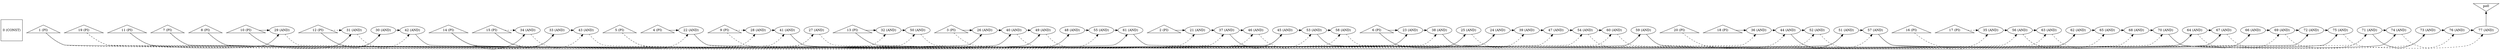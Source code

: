 digraph {
rankdir=BT;
0 [label="0 (CONST)",shape=square,style=filled,fillcolor=white]
1 [label="1 (PI)",shape=triangle,style=filled,fillcolor=white]
2 [label="2 (PI)",shape=triangle,style=filled,fillcolor=white]
3 [label="3 (PI)",shape=triangle,style=filled,fillcolor=white]
4 [label="4 (PI)",shape=triangle,style=filled,fillcolor=white]
5 [label="5 (PI)",shape=triangle,style=filled,fillcolor=white]
6 [label="6 (PI)",shape=triangle,style=filled,fillcolor=white]
7 [label="7 (PI)",shape=triangle,style=filled,fillcolor=white]
8 [label="8 (PI)",shape=triangle,style=filled,fillcolor=white]
9 [label="9 (PI)",shape=triangle,style=filled,fillcolor=white]
10 [label="10 (PI)",shape=triangle,style=filled,fillcolor=white]
11 [label="11 (PI)",shape=triangle,style=filled,fillcolor=white]
12 [label="12 (PI)",shape=triangle,style=filled,fillcolor=white]
13 [label="13 (PI)",shape=triangle,style=filled,fillcolor=white]
14 [label="14 (PI)",shape=triangle,style=filled,fillcolor=white]
15 [label="15 (PI)",shape=triangle,style=filled,fillcolor=white]
16 [label="16 (PI)",shape=triangle,style=filled,fillcolor=white]
17 [label="17 (PI)",shape=triangle,style=filled,fillcolor=white]
18 [label="18 (PI)",shape=triangle,style=filled,fillcolor=white]
19 [label="19 (PI)",shape=triangle,style=filled,fillcolor=white]
20 [label="20 (PI)",shape=triangle,style=filled,fillcolor=white]
21 [label="21 (AND)",shape=ellipse,style=filled,fillcolor=white]
22 [label="37 (AND)",shape=ellipse,style=filled,fillcolor=white]
23 [label="22 (AND)",shape=ellipse,style=filled,fillcolor=white]
24 [label="45 (AND)",shape=ellipse,style=filled,fillcolor=white]
25 [label="46 (AND)",shape=ellipse,style=filled,fillcolor=white]
26 [label="53 (AND)",shape=ellipse,style=filled,fillcolor=white]
27 [label="24 (AND)",shape=ellipse,style=filled,fillcolor=white]
28 [label="25 (AND)",shape=ellipse,style=filled,fillcolor=white]
29 [label="39 (AND)",shape=ellipse,style=filled,fillcolor=white]
30 [label="27 (AND)",shape=ellipse,style=filled,fillcolor=white]
31 [label="47 (AND)",shape=ellipse,style=filled,fillcolor=white]
32 [label="29 (AND)",shape=ellipse,style=filled,fillcolor=white]
33 [label="54 (AND)",shape=ellipse,style=filled,fillcolor=white]
34 [label="32 (AND)",shape=ellipse,style=filled,fillcolor=white]
35 [label="33 (AND)",shape=ellipse,style=filled,fillcolor=white]
36 [label="34 (AND)",shape=ellipse,style=filled,fillcolor=white]
37 [label="43 (AND)",shape=ellipse,style=filled,fillcolor=white]
38 [label="50 (AND)",shape=ellipse,style=filled,fillcolor=white]
39 [label="35 (AND)",shape=ellipse,style=filled,fillcolor=white]
40 [label="56 (AND)",shape=ellipse,style=filled,fillcolor=white]
41 [label="36 (AND)",shape=ellipse,style=filled,fillcolor=white]
42 [label="44 (AND)",shape=ellipse,style=filled,fillcolor=white]
43 [label="23 (AND)",shape=ellipse,style=filled,fillcolor=white]
44 [label="38 (AND)",shape=ellipse,style=filled,fillcolor=white]
45 [label="51 (AND)",shape=ellipse,style=filled,fillcolor=white]
46 [label="52 (AND)",shape=ellipse,style=filled,fillcolor=white]
47 [label="57 (AND)",shape=ellipse,style=filled,fillcolor=white]
48 [label="64 (AND)",shape=ellipse,style=filled,fillcolor=white]
49 [label="59 (AND)",shape=ellipse,style=filled,fillcolor=white]
50 [label="66 (AND)",shape=ellipse,style=filled,fillcolor=white]
51 [label="67 (AND)",shape=ellipse,style=filled,fillcolor=white]
52 [label="69 (AND)",shape=ellipse,style=filled,fillcolor=white]
53 [label="26 (AND)",shape=ellipse,style=filled,fillcolor=white]
54 [label="40 (AND)",shape=ellipse,style=filled,fillcolor=white]
55 [label="28 (AND)",shape=ellipse,style=filled,fillcolor=white]
56 [label="41 (AND)",shape=ellipse,style=filled,fillcolor=white]
57 [label="48 (AND)",shape=ellipse,style=filled,fillcolor=white]
58 [label="49 (AND)",shape=ellipse,style=filled,fillcolor=white]
59 [label="55 (AND)",shape=ellipse,style=filled,fillcolor=white]
60 [label="30 (AND)",shape=ellipse,style=filled,fillcolor=white]
61 [label="31 (AND)",shape=ellipse,style=filled,fillcolor=white]
62 [label="42 (AND)",shape=ellipse,style=filled,fillcolor=white]
63 [label="61 (AND)",shape=ellipse,style=filled,fillcolor=white]
64 [label="60 (AND)",shape=ellipse,style=filled,fillcolor=white]
65 [label="62 (AND)",shape=ellipse,style=filled,fillcolor=white]
66 [label="63 (AND)",shape=ellipse,style=filled,fillcolor=white]
67 [label="65 (AND)",shape=ellipse,style=filled,fillcolor=white]
68 [label="68 (AND)",shape=ellipse,style=filled,fillcolor=white]
69 [label="58 (AND)",shape=ellipse,style=filled,fillcolor=white]
70 [label="70 (AND)",shape=ellipse,style=filled,fillcolor=white]
71 [label="71 (AND)",shape=ellipse,style=filled,fillcolor=white]
72 [label="73 (AND)",shape=ellipse,style=filled,fillcolor=white]
73 [label="74 (AND)",shape=ellipse,style=filled,fillcolor=white]
74 [label="76 (AND)",shape=ellipse,style=filled,fillcolor=white]
75 [label="72 (AND)",shape=ellipse,style=filled,fillcolor=white]
76 [label="75 (AND)",shape=ellipse,style=filled,fillcolor=white]
77 [label="77 (AND)",shape=ellipse,style=filled,fillcolor=white]
po0 [shape=invtriangle,style=filled,fillcolor=white]
2 -> 21 [style=solid]
3 -> 21 [style=dashed]
1 -> 22 [style=dashed]
21 -> 22 [style=dashed]
4 -> 23 [style=solid]
5 -> 23 [style=dashed]
22 -> 24 [style=solid]
23 -> 24 [style=solid]
22 -> 25 [style=dashed]
23 -> 25 [style=dashed]
24 -> 26 [style=dashed]
25 -> 26 [style=dashed]
6 -> 27 [style=dashed]
7 -> 27 [style=solid]
6 -> 28 [style=solid]
7 -> 28 [style=dashed]
27 -> 29 [style=dashed]
28 -> 29 [style=dashed]
8 -> 30 [style=dashed]
9 -> 30 [style=dashed]
29 -> 31 [style=solid]
30 -> 31 [style=dashed]
10 -> 32 [style=solid]
11 -> 32 [style=solid]
31 -> 33 [style=dashed]
32 -> 33 [style=dashed]
12 -> 34 [style=dashed]
13 -> 34 [style=solid]
14 -> 35 [style=dashed]
15 -> 35 [style=solid]
14 -> 36 [style=solid]
15 -> 36 [style=dashed]
35 -> 37 [style=dashed]
36 -> 37 [style=dashed]
34 -> 38 [style=dashed]
37 -> 38 [style=dashed]
16 -> 39 [style=dashed]
17 -> 39 [style=dashed]
38 -> 40 [style=dashed]
39 -> 40 [style=dashed]
18 -> 41 [style=solid]
19 -> 41 [style=dashed]
20 -> 42 [style=dashed]
41 -> 42 [style=dashed]
1 -> 43 [style=solid]
6 -> 43 [style=solid]
11 -> 44 [style=dashed]
43 -> 44 [style=solid]
42 -> 45 [style=solid]
44 -> 45 [style=solid]
42 -> 46 [style=dashed]
44 -> 46 [style=dashed]
45 -> 47 [style=dashed]
46 -> 47 [style=dashed]
40 -> 48 [style=dashed]
47 -> 48 [style=solid]
26 -> 49 [style=solid]
33 -> 49 [style=dashed]
48 -> 50 [style=dashed]
49 -> 50 [style=dashed]
48 -> 51 [style=solid]
49 -> 51 [style=solid]
50 -> 52 [style=dashed]
51 -> 52 [style=dashed]
3 -> 53 [style=solid]
8 -> 53 [style=solid]
14 -> 54 [style=solid]
53 -> 54 [style=solid]
5 -> 55 [style=dashed]
9 -> 55 [style=dashed]
15 -> 56 [style=dashed]
55 -> 56 [style=solid]
54 -> 57 [style=dashed]
56 -> 57 [style=dashed]
54 -> 58 [style=solid]
56 -> 58 [style=solid]
57 -> 59 [style=dashed]
58 -> 59 [style=dashed]
10 -> 60 [style=dashed]
12 -> 60 [style=solid]
10 -> 61 [style=solid]
12 -> 61 [style=dashed]
60 -> 62 [style=dashed]
61 -> 62 [style=dashed]
59 -> 63 [style=solid]
62 -> 63 [style=solid]
7 -> 64 [style=dashed]
33 -> 64 [style=solid]
13 -> 65 [style=solid]
40 -> 65 [style=dashed]
13 -> 66 [style=dashed]
40 -> 66 [style=solid]
65 -> 67 [style=dashed]
66 -> 67 [style=dashed]
64 -> 68 [style=dashed]
67 -> 68 [style=solid]
19 -> 69 [style=dashed]
26 -> 69 [style=solid]
68 -> 70 [style=dashed]
69 -> 70 [style=dashed]
52 -> 71 [style=dashed]
63 -> 71 [style=dashed]
70 -> 72 [style=dashed]
71 -> 72 [style=solid]
70 -> 73 [style=solid]
71 -> 73 [style=dashed]
72 -> 74 [style=dashed]
73 -> 74 [style=dashed]
52 -> 75 [style=dashed]
63 -> 75 [style=solid]
47 -> 76 [style=solid]
75 -> 76 [style=dashed]
74 -> 77 [style=solid]
76 -> 77 [style=dashed]
77 -> po0 [style=solid]
{rank = same; 0; 1; 2; 3; 4; 5; 6; 7; 8; 9; 10; 11; 12; 13; 14; 15; 16; 17; 18; 19; 20; 21; 22; 23; 24; 25; 26; 27; 28; 29; 30; 31; 32; 33; 34; 35; 36; 37; 38; 39; 40; 41; 42; 43; 44; 45; 46; 47; 48; 49; 50; 51; 52; 53; 54; 55; 56; 57; 58; 59; 60; 61; 62; 63; 64; 65; 66; 67; 68; 69; 70; 71; 72; 73; 74; 75; 76; 77; }
{rank = same; po0; }
}

